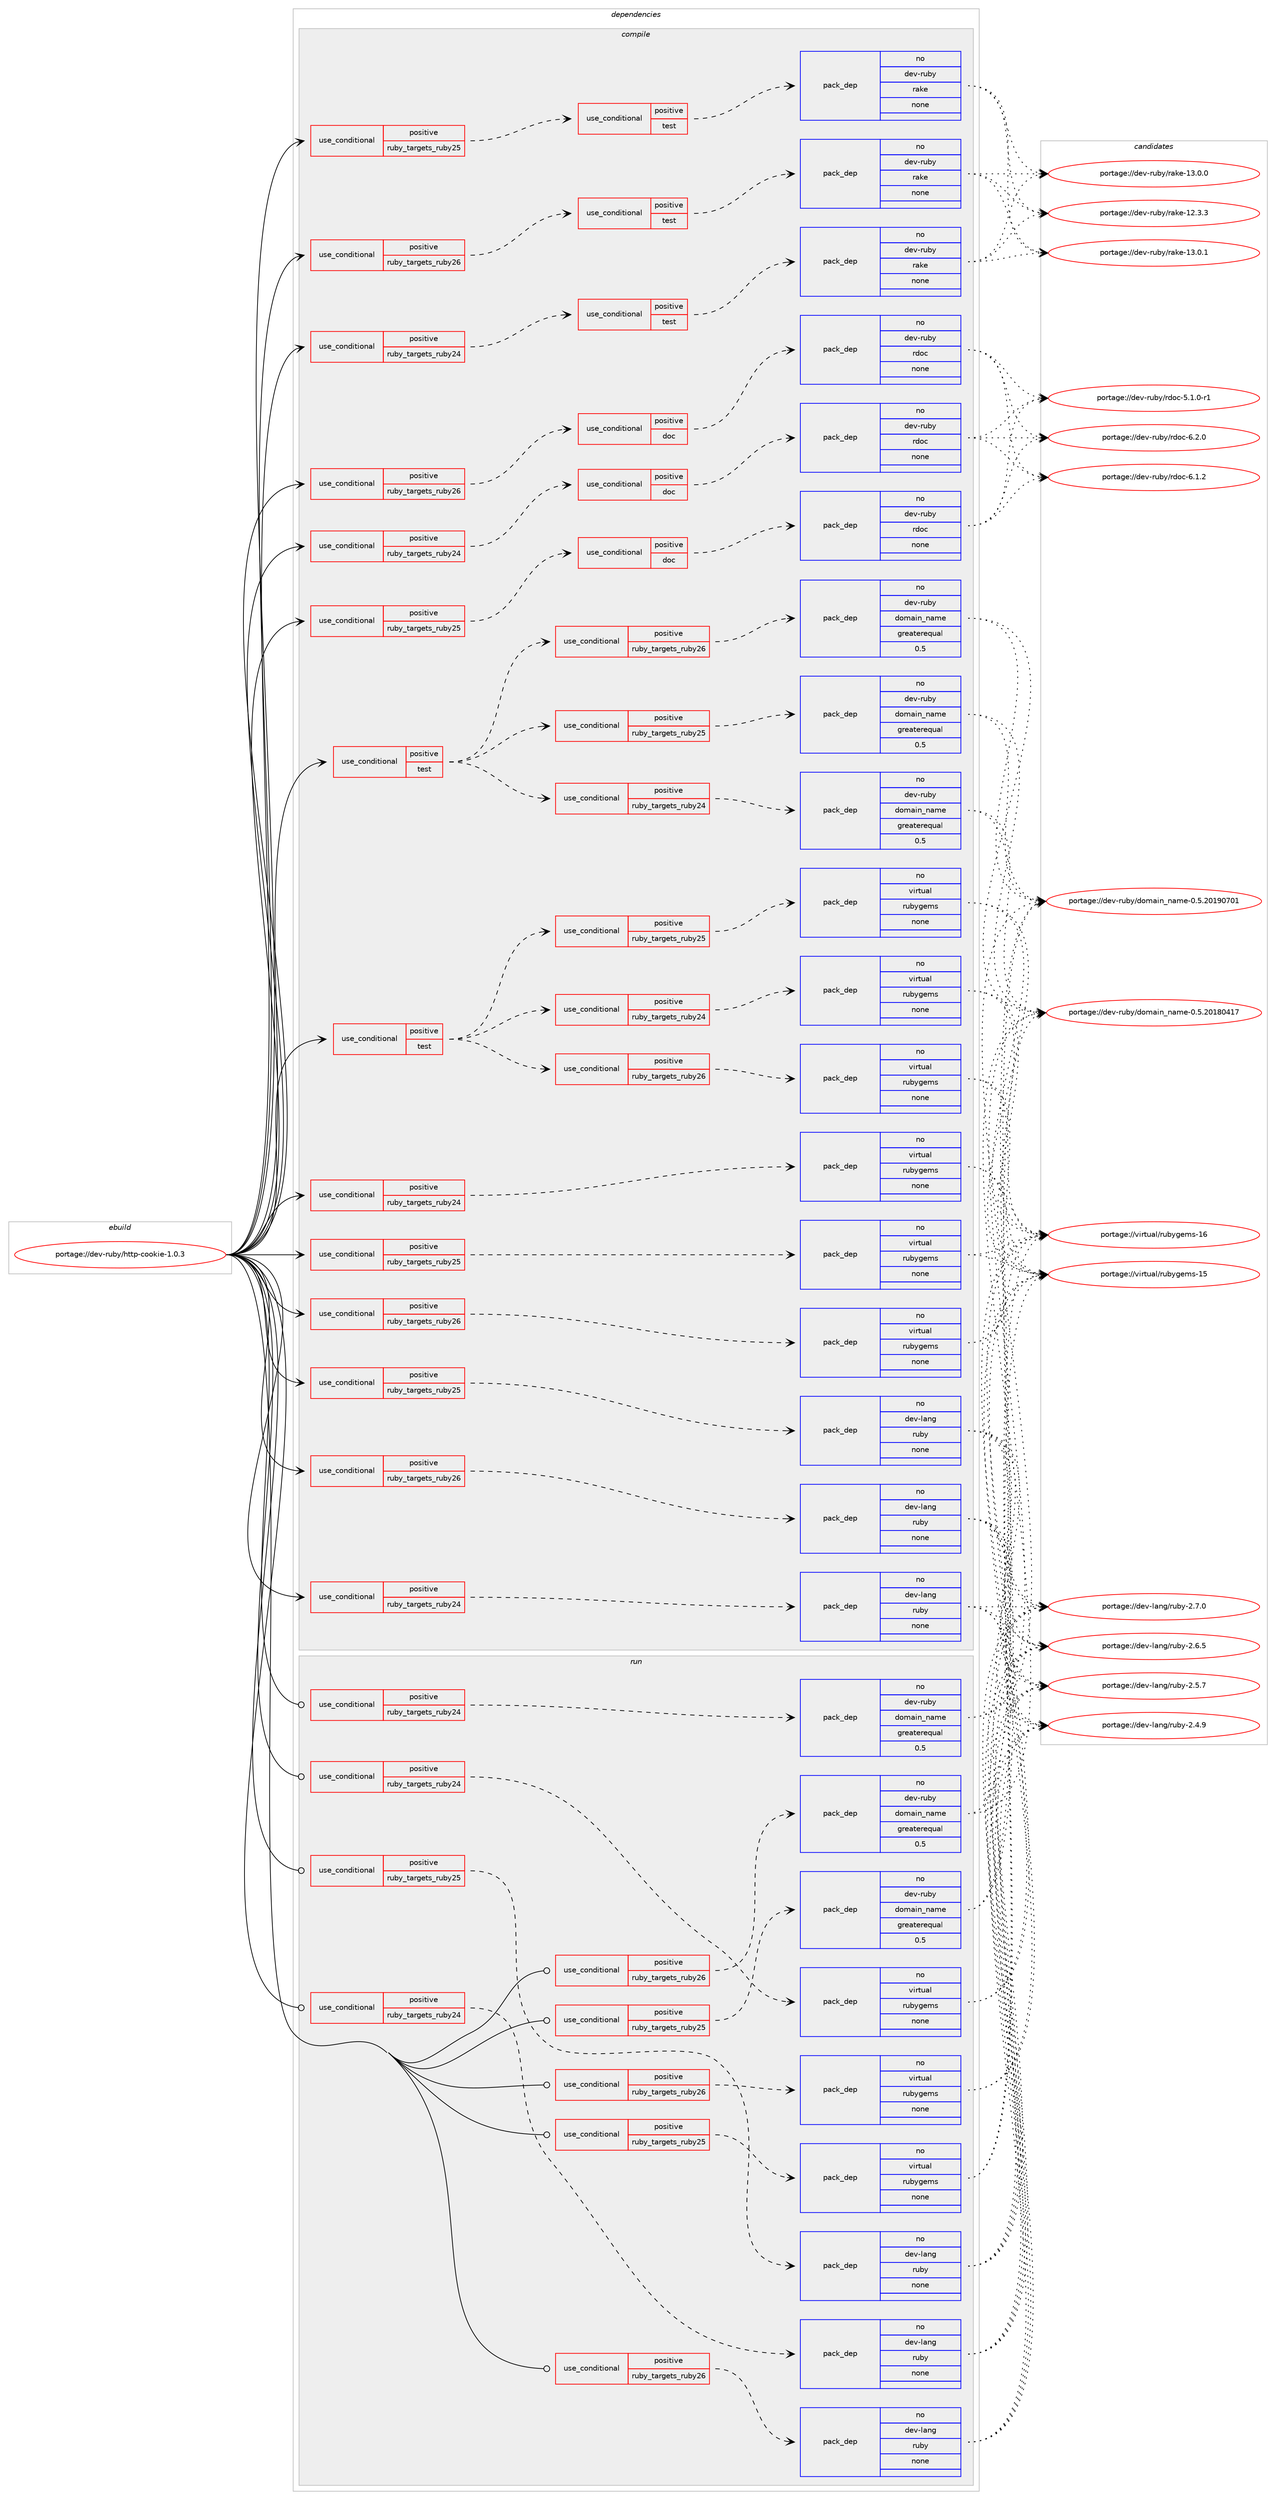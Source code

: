 digraph prolog {

# *************
# Graph options
# *************

newrank=true;
concentrate=true;
compound=true;
graph [rankdir=LR,fontname=Helvetica,fontsize=10,ranksep=1.5];#, ranksep=2.5, nodesep=0.2];
edge  [arrowhead=vee];
node  [fontname=Helvetica,fontsize=10];

# **********
# The ebuild
# **********

subgraph cluster_leftcol {
color=gray;
label=<<i>ebuild</i>>;
id [label="portage://dev-ruby/http-cookie-1.0.3", color=red, width=4, href="../dev-ruby/http-cookie-1.0.3.svg"];
}

# ****************
# The dependencies
# ****************

subgraph cluster_midcol {
color=gray;
label=<<i>dependencies</i>>;
subgraph cluster_compile {
fillcolor="#eeeeee";
style=filled;
label=<<i>compile</i>>;
subgraph cond85192 {
dependency351875 [label=<<TABLE BORDER="0" CELLBORDER="1" CELLSPACING="0" CELLPADDING="4"><TR><TD ROWSPAN="3" CELLPADDING="10">use_conditional</TD></TR><TR><TD>positive</TD></TR><TR><TD>ruby_targets_ruby24</TD></TR></TABLE>>, shape=none, color=red];
subgraph cond85193 {
dependency351876 [label=<<TABLE BORDER="0" CELLBORDER="1" CELLSPACING="0" CELLPADDING="4"><TR><TD ROWSPAN="3" CELLPADDING="10">use_conditional</TD></TR><TR><TD>positive</TD></TR><TR><TD>doc</TD></TR></TABLE>>, shape=none, color=red];
subgraph pack261876 {
dependency351877 [label=<<TABLE BORDER="0" CELLBORDER="1" CELLSPACING="0" CELLPADDING="4" WIDTH="220"><TR><TD ROWSPAN="6" CELLPADDING="30">pack_dep</TD></TR><TR><TD WIDTH="110">no</TD></TR><TR><TD>dev-ruby</TD></TR><TR><TD>rdoc</TD></TR><TR><TD>none</TD></TR><TR><TD></TD></TR></TABLE>>, shape=none, color=blue];
}
dependency351876:e -> dependency351877:w [weight=20,style="dashed",arrowhead="vee"];
}
dependency351875:e -> dependency351876:w [weight=20,style="dashed",arrowhead="vee"];
}
id:e -> dependency351875:w [weight=20,style="solid",arrowhead="vee"];
subgraph cond85194 {
dependency351878 [label=<<TABLE BORDER="0" CELLBORDER="1" CELLSPACING="0" CELLPADDING="4"><TR><TD ROWSPAN="3" CELLPADDING="10">use_conditional</TD></TR><TR><TD>positive</TD></TR><TR><TD>ruby_targets_ruby24</TD></TR></TABLE>>, shape=none, color=red];
subgraph cond85195 {
dependency351879 [label=<<TABLE BORDER="0" CELLBORDER="1" CELLSPACING="0" CELLPADDING="4"><TR><TD ROWSPAN="3" CELLPADDING="10">use_conditional</TD></TR><TR><TD>positive</TD></TR><TR><TD>test</TD></TR></TABLE>>, shape=none, color=red];
subgraph pack261877 {
dependency351880 [label=<<TABLE BORDER="0" CELLBORDER="1" CELLSPACING="0" CELLPADDING="4" WIDTH="220"><TR><TD ROWSPAN="6" CELLPADDING="30">pack_dep</TD></TR><TR><TD WIDTH="110">no</TD></TR><TR><TD>dev-ruby</TD></TR><TR><TD>rake</TD></TR><TR><TD>none</TD></TR><TR><TD></TD></TR></TABLE>>, shape=none, color=blue];
}
dependency351879:e -> dependency351880:w [weight=20,style="dashed",arrowhead="vee"];
}
dependency351878:e -> dependency351879:w [weight=20,style="dashed",arrowhead="vee"];
}
id:e -> dependency351878:w [weight=20,style="solid",arrowhead="vee"];
subgraph cond85196 {
dependency351881 [label=<<TABLE BORDER="0" CELLBORDER="1" CELLSPACING="0" CELLPADDING="4"><TR><TD ROWSPAN="3" CELLPADDING="10">use_conditional</TD></TR><TR><TD>positive</TD></TR><TR><TD>ruby_targets_ruby24</TD></TR></TABLE>>, shape=none, color=red];
subgraph pack261878 {
dependency351882 [label=<<TABLE BORDER="0" CELLBORDER="1" CELLSPACING="0" CELLPADDING="4" WIDTH="220"><TR><TD ROWSPAN="6" CELLPADDING="30">pack_dep</TD></TR><TR><TD WIDTH="110">no</TD></TR><TR><TD>dev-lang</TD></TR><TR><TD>ruby</TD></TR><TR><TD>none</TD></TR><TR><TD></TD></TR></TABLE>>, shape=none, color=blue];
}
dependency351881:e -> dependency351882:w [weight=20,style="dashed",arrowhead="vee"];
}
id:e -> dependency351881:w [weight=20,style="solid",arrowhead="vee"];
subgraph cond85197 {
dependency351883 [label=<<TABLE BORDER="0" CELLBORDER="1" CELLSPACING="0" CELLPADDING="4"><TR><TD ROWSPAN="3" CELLPADDING="10">use_conditional</TD></TR><TR><TD>positive</TD></TR><TR><TD>ruby_targets_ruby24</TD></TR></TABLE>>, shape=none, color=red];
subgraph pack261879 {
dependency351884 [label=<<TABLE BORDER="0" CELLBORDER="1" CELLSPACING="0" CELLPADDING="4" WIDTH="220"><TR><TD ROWSPAN="6" CELLPADDING="30">pack_dep</TD></TR><TR><TD WIDTH="110">no</TD></TR><TR><TD>virtual</TD></TR><TR><TD>rubygems</TD></TR><TR><TD>none</TD></TR><TR><TD></TD></TR></TABLE>>, shape=none, color=blue];
}
dependency351883:e -> dependency351884:w [weight=20,style="dashed",arrowhead="vee"];
}
id:e -> dependency351883:w [weight=20,style="solid",arrowhead="vee"];
subgraph cond85198 {
dependency351885 [label=<<TABLE BORDER="0" CELLBORDER="1" CELLSPACING="0" CELLPADDING="4"><TR><TD ROWSPAN="3" CELLPADDING="10">use_conditional</TD></TR><TR><TD>positive</TD></TR><TR><TD>ruby_targets_ruby25</TD></TR></TABLE>>, shape=none, color=red];
subgraph cond85199 {
dependency351886 [label=<<TABLE BORDER="0" CELLBORDER="1" CELLSPACING="0" CELLPADDING="4"><TR><TD ROWSPAN="3" CELLPADDING="10">use_conditional</TD></TR><TR><TD>positive</TD></TR><TR><TD>doc</TD></TR></TABLE>>, shape=none, color=red];
subgraph pack261880 {
dependency351887 [label=<<TABLE BORDER="0" CELLBORDER="1" CELLSPACING="0" CELLPADDING="4" WIDTH="220"><TR><TD ROWSPAN="6" CELLPADDING="30">pack_dep</TD></TR><TR><TD WIDTH="110">no</TD></TR><TR><TD>dev-ruby</TD></TR><TR><TD>rdoc</TD></TR><TR><TD>none</TD></TR><TR><TD></TD></TR></TABLE>>, shape=none, color=blue];
}
dependency351886:e -> dependency351887:w [weight=20,style="dashed",arrowhead="vee"];
}
dependency351885:e -> dependency351886:w [weight=20,style="dashed",arrowhead="vee"];
}
id:e -> dependency351885:w [weight=20,style="solid",arrowhead="vee"];
subgraph cond85200 {
dependency351888 [label=<<TABLE BORDER="0" CELLBORDER="1" CELLSPACING="0" CELLPADDING="4"><TR><TD ROWSPAN="3" CELLPADDING="10">use_conditional</TD></TR><TR><TD>positive</TD></TR><TR><TD>ruby_targets_ruby25</TD></TR></TABLE>>, shape=none, color=red];
subgraph cond85201 {
dependency351889 [label=<<TABLE BORDER="0" CELLBORDER="1" CELLSPACING="0" CELLPADDING="4"><TR><TD ROWSPAN="3" CELLPADDING="10">use_conditional</TD></TR><TR><TD>positive</TD></TR><TR><TD>test</TD></TR></TABLE>>, shape=none, color=red];
subgraph pack261881 {
dependency351890 [label=<<TABLE BORDER="0" CELLBORDER="1" CELLSPACING="0" CELLPADDING="4" WIDTH="220"><TR><TD ROWSPAN="6" CELLPADDING="30">pack_dep</TD></TR><TR><TD WIDTH="110">no</TD></TR><TR><TD>dev-ruby</TD></TR><TR><TD>rake</TD></TR><TR><TD>none</TD></TR><TR><TD></TD></TR></TABLE>>, shape=none, color=blue];
}
dependency351889:e -> dependency351890:w [weight=20,style="dashed",arrowhead="vee"];
}
dependency351888:e -> dependency351889:w [weight=20,style="dashed",arrowhead="vee"];
}
id:e -> dependency351888:w [weight=20,style="solid",arrowhead="vee"];
subgraph cond85202 {
dependency351891 [label=<<TABLE BORDER="0" CELLBORDER="1" CELLSPACING="0" CELLPADDING="4"><TR><TD ROWSPAN="3" CELLPADDING="10">use_conditional</TD></TR><TR><TD>positive</TD></TR><TR><TD>ruby_targets_ruby25</TD></TR></TABLE>>, shape=none, color=red];
subgraph pack261882 {
dependency351892 [label=<<TABLE BORDER="0" CELLBORDER="1" CELLSPACING="0" CELLPADDING="4" WIDTH="220"><TR><TD ROWSPAN="6" CELLPADDING="30">pack_dep</TD></TR><TR><TD WIDTH="110">no</TD></TR><TR><TD>dev-lang</TD></TR><TR><TD>ruby</TD></TR><TR><TD>none</TD></TR><TR><TD></TD></TR></TABLE>>, shape=none, color=blue];
}
dependency351891:e -> dependency351892:w [weight=20,style="dashed",arrowhead="vee"];
}
id:e -> dependency351891:w [weight=20,style="solid",arrowhead="vee"];
subgraph cond85203 {
dependency351893 [label=<<TABLE BORDER="0" CELLBORDER="1" CELLSPACING="0" CELLPADDING="4"><TR><TD ROWSPAN="3" CELLPADDING="10">use_conditional</TD></TR><TR><TD>positive</TD></TR><TR><TD>ruby_targets_ruby25</TD></TR></TABLE>>, shape=none, color=red];
subgraph pack261883 {
dependency351894 [label=<<TABLE BORDER="0" CELLBORDER="1" CELLSPACING="0" CELLPADDING="4" WIDTH="220"><TR><TD ROWSPAN="6" CELLPADDING="30">pack_dep</TD></TR><TR><TD WIDTH="110">no</TD></TR><TR><TD>virtual</TD></TR><TR><TD>rubygems</TD></TR><TR><TD>none</TD></TR><TR><TD></TD></TR></TABLE>>, shape=none, color=blue];
}
dependency351893:e -> dependency351894:w [weight=20,style="dashed",arrowhead="vee"];
}
id:e -> dependency351893:w [weight=20,style="solid",arrowhead="vee"];
subgraph cond85204 {
dependency351895 [label=<<TABLE BORDER="0" CELLBORDER="1" CELLSPACING="0" CELLPADDING="4"><TR><TD ROWSPAN="3" CELLPADDING="10">use_conditional</TD></TR><TR><TD>positive</TD></TR><TR><TD>ruby_targets_ruby26</TD></TR></TABLE>>, shape=none, color=red];
subgraph cond85205 {
dependency351896 [label=<<TABLE BORDER="0" CELLBORDER="1" CELLSPACING="0" CELLPADDING="4"><TR><TD ROWSPAN="3" CELLPADDING="10">use_conditional</TD></TR><TR><TD>positive</TD></TR><TR><TD>doc</TD></TR></TABLE>>, shape=none, color=red];
subgraph pack261884 {
dependency351897 [label=<<TABLE BORDER="0" CELLBORDER="1" CELLSPACING="0" CELLPADDING="4" WIDTH="220"><TR><TD ROWSPAN="6" CELLPADDING="30">pack_dep</TD></TR><TR><TD WIDTH="110">no</TD></TR><TR><TD>dev-ruby</TD></TR><TR><TD>rdoc</TD></TR><TR><TD>none</TD></TR><TR><TD></TD></TR></TABLE>>, shape=none, color=blue];
}
dependency351896:e -> dependency351897:w [weight=20,style="dashed",arrowhead="vee"];
}
dependency351895:e -> dependency351896:w [weight=20,style="dashed",arrowhead="vee"];
}
id:e -> dependency351895:w [weight=20,style="solid",arrowhead="vee"];
subgraph cond85206 {
dependency351898 [label=<<TABLE BORDER="0" CELLBORDER="1" CELLSPACING="0" CELLPADDING="4"><TR><TD ROWSPAN="3" CELLPADDING="10">use_conditional</TD></TR><TR><TD>positive</TD></TR><TR><TD>ruby_targets_ruby26</TD></TR></TABLE>>, shape=none, color=red];
subgraph cond85207 {
dependency351899 [label=<<TABLE BORDER="0" CELLBORDER="1" CELLSPACING="0" CELLPADDING="4"><TR><TD ROWSPAN="3" CELLPADDING="10">use_conditional</TD></TR><TR><TD>positive</TD></TR><TR><TD>test</TD></TR></TABLE>>, shape=none, color=red];
subgraph pack261885 {
dependency351900 [label=<<TABLE BORDER="0" CELLBORDER="1" CELLSPACING="0" CELLPADDING="4" WIDTH="220"><TR><TD ROWSPAN="6" CELLPADDING="30">pack_dep</TD></TR><TR><TD WIDTH="110">no</TD></TR><TR><TD>dev-ruby</TD></TR><TR><TD>rake</TD></TR><TR><TD>none</TD></TR><TR><TD></TD></TR></TABLE>>, shape=none, color=blue];
}
dependency351899:e -> dependency351900:w [weight=20,style="dashed",arrowhead="vee"];
}
dependency351898:e -> dependency351899:w [weight=20,style="dashed",arrowhead="vee"];
}
id:e -> dependency351898:w [weight=20,style="solid",arrowhead="vee"];
subgraph cond85208 {
dependency351901 [label=<<TABLE BORDER="0" CELLBORDER="1" CELLSPACING="0" CELLPADDING="4"><TR><TD ROWSPAN="3" CELLPADDING="10">use_conditional</TD></TR><TR><TD>positive</TD></TR><TR><TD>ruby_targets_ruby26</TD></TR></TABLE>>, shape=none, color=red];
subgraph pack261886 {
dependency351902 [label=<<TABLE BORDER="0" CELLBORDER="1" CELLSPACING="0" CELLPADDING="4" WIDTH="220"><TR><TD ROWSPAN="6" CELLPADDING="30">pack_dep</TD></TR><TR><TD WIDTH="110">no</TD></TR><TR><TD>dev-lang</TD></TR><TR><TD>ruby</TD></TR><TR><TD>none</TD></TR><TR><TD></TD></TR></TABLE>>, shape=none, color=blue];
}
dependency351901:e -> dependency351902:w [weight=20,style="dashed",arrowhead="vee"];
}
id:e -> dependency351901:w [weight=20,style="solid",arrowhead="vee"];
subgraph cond85209 {
dependency351903 [label=<<TABLE BORDER="0" CELLBORDER="1" CELLSPACING="0" CELLPADDING="4"><TR><TD ROWSPAN="3" CELLPADDING="10">use_conditional</TD></TR><TR><TD>positive</TD></TR><TR><TD>ruby_targets_ruby26</TD></TR></TABLE>>, shape=none, color=red];
subgraph pack261887 {
dependency351904 [label=<<TABLE BORDER="0" CELLBORDER="1" CELLSPACING="0" CELLPADDING="4" WIDTH="220"><TR><TD ROWSPAN="6" CELLPADDING="30">pack_dep</TD></TR><TR><TD WIDTH="110">no</TD></TR><TR><TD>virtual</TD></TR><TR><TD>rubygems</TD></TR><TR><TD>none</TD></TR><TR><TD></TD></TR></TABLE>>, shape=none, color=blue];
}
dependency351903:e -> dependency351904:w [weight=20,style="dashed",arrowhead="vee"];
}
id:e -> dependency351903:w [weight=20,style="solid",arrowhead="vee"];
subgraph cond85210 {
dependency351905 [label=<<TABLE BORDER="0" CELLBORDER="1" CELLSPACING="0" CELLPADDING="4"><TR><TD ROWSPAN="3" CELLPADDING="10">use_conditional</TD></TR><TR><TD>positive</TD></TR><TR><TD>test</TD></TR></TABLE>>, shape=none, color=red];
subgraph cond85211 {
dependency351906 [label=<<TABLE BORDER="0" CELLBORDER="1" CELLSPACING="0" CELLPADDING="4"><TR><TD ROWSPAN="3" CELLPADDING="10">use_conditional</TD></TR><TR><TD>positive</TD></TR><TR><TD>ruby_targets_ruby24</TD></TR></TABLE>>, shape=none, color=red];
subgraph pack261888 {
dependency351907 [label=<<TABLE BORDER="0" CELLBORDER="1" CELLSPACING="0" CELLPADDING="4" WIDTH="220"><TR><TD ROWSPAN="6" CELLPADDING="30">pack_dep</TD></TR><TR><TD WIDTH="110">no</TD></TR><TR><TD>dev-ruby</TD></TR><TR><TD>domain_name</TD></TR><TR><TD>greaterequal</TD></TR><TR><TD>0.5</TD></TR></TABLE>>, shape=none, color=blue];
}
dependency351906:e -> dependency351907:w [weight=20,style="dashed",arrowhead="vee"];
}
dependency351905:e -> dependency351906:w [weight=20,style="dashed",arrowhead="vee"];
subgraph cond85212 {
dependency351908 [label=<<TABLE BORDER="0" CELLBORDER="1" CELLSPACING="0" CELLPADDING="4"><TR><TD ROWSPAN="3" CELLPADDING="10">use_conditional</TD></TR><TR><TD>positive</TD></TR><TR><TD>ruby_targets_ruby25</TD></TR></TABLE>>, shape=none, color=red];
subgraph pack261889 {
dependency351909 [label=<<TABLE BORDER="0" CELLBORDER="1" CELLSPACING="0" CELLPADDING="4" WIDTH="220"><TR><TD ROWSPAN="6" CELLPADDING="30">pack_dep</TD></TR><TR><TD WIDTH="110">no</TD></TR><TR><TD>dev-ruby</TD></TR><TR><TD>domain_name</TD></TR><TR><TD>greaterequal</TD></TR><TR><TD>0.5</TD></TR></TABLE>>, shape=none, color=blue];
}
dependency351908:e -> dependency351909:w [weight=20,style="dashed",arrowhead="vee"];
}
dependency351905:e -> dependency351908:w [weight=20,style="dashed",arrowhead="vee"];
subgraph cond85213 {
dependency351910 [label=<<TABLE BORDER="0" CELLBORDER="1" CELLSPACING="0" CELLPADDING="4"><TR><TD ROWSPAN="3" CELLPADDING="10">use_conditional</TD></TR><TR><TD>positive</TD></TR><TR><TD>ruby_targets_ruby26</TD></TR></TABLE>>, shape=none, color=red];
subgraph pack261890 {
dependency351911 [label=<<TABLE BORDER="0" CELLBORDER="1" CELLSPACING="0" CELLPADDING="4" WIDTH="220"><TR><TD ROWSPAN="6" CELLPADDING="30">pack_dep</TD></TR><TR><TD WIDTH="110">no</TD></TR><TR><TD>dev-ruby</TD></TR><TR><TD>domain_name</TD></TR><TR><TD>greaterequal</TD></TR><TR><TD>0.5</TD></TR></TABLE>>, shape=none, color=blue];
}
dependency351910:e -> dependency351911:w [weight=20,style="dashed",arrowhead="vee"];
}
dependency351905:e -> dependency351910:w [weight=20,style="dashed",arrowhead="vee"];
}
id:e -> dependency351905:w [weight=20,style="solid",arrowhead="vee"];
subgraph cond85214 {
dependency351912 [label=<<TABLE BORDER="0" CELLBORDER="1" CELLSPACING="0" CELLPADDING="4"><TR><TD ROWSPAN="3" CELLPADDING="10">use_conditional</TD></TR><TR><TD>positive</TD></TR><TR><TD>test</TD></TR></TABLE>>, shape=none, color=red];
subgraph cond85215 {
dependency351913 [label=<<TABLE BORDER="0" CELLBORDER="1" CELLSPACING="0" CELLPADDING="4"><TR><TD ROWSPAN="3" CELLPADDING="10">use_conditional</TD></TR><TR><TD>positive</TD></TR><TR><TD>ruby_targets_ruby24</TD></TR></TABLE>>, shape=none, color=red];
subgraph pack261891 {
dependency351914 [label=<<TABLE BORDER="0" CELLBORDER="1" CELLSPACING="0" CELLPADDING="4" WIDTH="220"><TR><TD ROWSPAN="6" CELLPADDING="30">pack_dep</TD></TR><TR><TD WIDTH="110">no</TD></TR><TR><TD>virtual</TD></TR><TR><TD>rubygems</TD></TR><TR><TD>none</TD></TR><TR><TD></TD></TR></TABLE>>, shape=none, color=blue];
}
dependency351913:e -> dependency351914:w [weight=20,style="dashed",arrowhead="vee"];
}
dependency351912:e -> dependency351913:w [weight=20,style="dashed",arrowhead="vee"];
subgraph cond85216 {
dependency351915 [label=<<TABLE BORDER="0" CELLBORDER="1" CELLSPACING="0" CELLPADDING="4"><TR><TD ROWSPAN="3" CELLPADDING="10">use_conditional</TD></TR><TR><TD>positive</TD></TR><TR><TD>ruby_targets_ruby25</TD></TR></TABLE>>, shape=none, color=red];
subgraph pack261892 {
dependency351916 [label=<<TABLE BORDER="0" CELLBORDER="1" CELLSPACING="0" CELLPADDING="4" WIDTH="220"><TR><TD ROWSPAN="6" CELLPADDING="30">pack_dep</TD></TR><TR><TD WIDTH="110">no</TD></TR><TR><TD>virtual</TD></TR><TR><TD>rubygems</TD></TR><TR><TD>none</TD></TR><TR><TD></TD></TR></TABLE>>, shape=none, color=blue];
}
dependency351915:e -> dependency351916:w [weight=20,style="dashed",arrowhead="vee"];
}
dependency351912:e -> dependency351915:w [weight=20,style="dashed",arrowhead="vee"];
subgraph cond85217 {
dependency351917 [label=<<TABLE BORDER="0" CELLBORDER="1" CELLSPACING="0" CELLPADDING="4"><TR><TD ROWSPAN="3" CELLPADDING="10">use_conditional</TD></TR><TR><TD>positive</TD></TR><TR><TD>ruby_targets_ruby26</TD></TR></TABLE>>, shape=none, color=red];
subgraph pack261893 {
dependency351918 [label=<<TABLE BORDER="0" CELLBORDER="1" CELLSPACING="0" CELLPADDING="4" WIDTH="220"><TR><TD ROWSPAN="6" CELLPADDING="30">pack_dep</TD></TR><TR><TD WIDTH="110">no</TD></TR><TR><TD>virtual</TD></TR><TR><TD>rubygems</TD></TR><TR><TD>none</TD></TR><TR><TD></TD></TR></TABLE>>, shape=none, color=blue];
}
dependency351917:e -> dependency351918:w [weight=20,style="dashed",arrowhead="vee"];
}
dependency351912:e -> dependency351917:w [weight=20,style="dashed",arrowhead="vee"];
}
id:e -> dependency351912:w [weight=20,style="solid",arrowhead="vee"];
}
subgraph cluster_compileandrun {
fillcolor="#eeeeee";
style=filled;
label=<<i>compile and run</i>>;
}
subgraph cluster_run {
fillcolor="#eeeeee";
style=filled;
label=<<i>run</i>>;
subgraph cond85218 {
dependency351919 [label=<<TABLE BORDER="0" CELLBORDER="1" CELLSPACING="0" CELLPADDING="4"><TR><TD ROWSPAN="3" CELLPADDING="10">use_conditional</TD></TR><TR><TD>positive</TD></TR><TR><TD>ruby_targets_ruby24</TD></TR></TABLE>>, shape=none, color=red];
subgraph pack261894 {
dependency351920 [label=<<TABLE BORDER="0" CELLBORDER="1" CELLSPACING="0" CELLPADDING="4" WIDTH="220"><TR><TD ROWSPAN="6" CELLPADDING="30">pack_dep</TD></TR><TR><TD WIDTH="110">no</TD></TR><TR><TD>dev-lang</TD></TR><TR><TD>ruby</TD></TR><TR><TD>none</TD></TR><TR><TD></TD></TR></TABLE>>, shape=none, color=blue];
}
dependency351919:e -> dependency351920:w [weight=20,style="dashed",arrowhead="vee"];
}
id:e -> dependency351919:w [weight=20,style="solid",arrowhead="odot"];
subgraph cond85219 {
dependency351921 [label=<<TABLE BORDER="0" CELLBORDER="1" CELLSPACING="0" CELLPADDING="4"><TR><TD ROWSPAN="3" CELLPADDING="10">use_conditional</TD></TR><TR><TD>positive</TD></TR><TR><TD>ruby_targets_ruby24</TD></TR></TABLE>>, shape=none, color=red];
subgraph pack261895 {
dependency351922 [label=<<TABLE BORDER="0" CELLBORDER="1" CELLSPACING="0" CELLPADDING="4" WIDTH="220"><TR><TD ROWSPAN="6" CELLPADDING="30">pack_dep</TD></TR><TR><TD WIDTH="110">no</TD></TR><TR><TD>dev-ruby</TD></TR><TR><TD>domain_name</TD></TR><TR><TD>greaterequal</TD></TR><TR><TD>0.5</TD></TR></TABLE>>, shape=none, color=blue];
}
dependency351921:e -> dependency351922:w [weight=20,style="dashed",arrowhead="vee"];
}
id:e -> dependency351921:w [weight=20,style="solid",arrowhead="odot"];
subgraph cond85220 {
dependency351923 [label=<<TABLE BORDER="0" CELLBORDER="1" CELLSPACING="0" CELLPADDING="4"><TR><TD ROWSPAN="3" CELLPADDING="10">use_conditional</TD></TR><TR><TD>positive</TD></TR><TR><TD>ruby_targets_ruby24</TD></TR></TABLE>>, shape=none, color=red];
subgraph pack261896 {
dependency351924 [label=<<TABLE BORDER="0" CELLBORDER="1" CELLSPACING="0" CELLPADDING="4" WIDTH="220"><TR><TD ROWSPAN="6" CELLPADDING="30">pack_dep</TD></TR><TR><TD WIDTH="110">no</TD></TR><TR><TD>virtual</TD></TR><TR><TD>rubygems</TD></TR><TR><TD>none</TD></TR><TR><TD></TD></TR></TABLE>>, shape=none, color=blue];
}
dependency351923:e -> dependency351924:w [weight=20,style="dashed",arrowhead="vee"];
}
id:e -> dependency351923:w [weight=20,style="solid",arrowhead="odot"];
subgraph cond85221 {
dependency351925 [label=<<TABLE BORDER="0" CELLBORDER="1" CELLSPACING="0" CELLPADDING="4"><TR><TD ROWSPAN="3" CELLPADDING="10">use_conditional</TD></TR><TR><TD>positive</TD></TR><TR><TD>ruby_targets_ruby25</TD></TR></TABLE>>, shape=none, color=red];
subgraph pack261897 {
dependency351926 [label=<<TABLE BORDER="0" CELLBORDER="1" CELLSPACING="0" CELLPADDING="4" WIDTH="220"><TR><TD ROWSPAN="6" CELLPADDING="30">pack_dep</TD></TR><TR><TD WIDTH="110">no</TD></TR><TR><TD>dev-lang</TD></TR><TR><TD>ruby</TD></TR><TR><TD>none</TD></TR><TR><TD></TD></TR></TABLE>>, shape=none, color=blue];
}
dependency351925:e -> dependency351926:w [weight=20,style="dashed",arrowhead="vee"];
}
id:e -> dependency351925:w [weight=20,style="solid",arrowhead="odot"];
subgraph cond85222 {
dependency351927 [label=<<TABLE BORDER="0" CELLBORDER="1" CELLSPACING="0" CELLPADDING="4"><TR><TD ROWSPAN="3" CELLPADDING="10">use_conditional</TD></TR><TR><TD>positive</TD></TR><TR><TD>ruby_targets_ruby25</TD></TR></TABLE>>, shape=none, color=red];
subgraph pack261898 {
dependency351928 [label=<<TABLE BORDER="0" CELLBORDER="1" CELLSPACING="0" CELLPADDING="4" WIDTH="220"><TR><TD ROWSPAN="6" CELLPADDING="30">pack_dep</TD></TR><TR><TD WIDTH="110">no</TD></TR><TR><TD>dev-ruby</TD></TR><TR><TD>domain_name</TD></TR><TR><TD>greaterequal</TD></TR><TR><TD>0.5</TD></TR></TABLE>>, shape=none, color=blue];
}
dependency351927:e -> dependency351928:w [weight=20,style="dashed",arrowhead="vee"];
}
id:e -> dependency351927:w [weight=20,style="solid",arrowhead="odot"];
subgraph cond85223 {
dependency351929 [label=<<TABLE BORDER="0" CELLBORDER="1" CELLSPACING="0" CELLPADDING="4"><TR><TD ROWSPAN="3" CELLPADDING="10">use_conditional</TD></TR><TR><TD>positive</TD></TR><TR><TD>ruby_targets_ruby25</TD></TR></TABLE>>, shape=none, color=red];
subgraph pack261899 {
dependency351930 [label=<<TABLE BORDER="0" CELLBORDER="1" CELLSPACING="0" CELLPADDING="4" WIDTH="220"><TR><TD ROWSPAN="6" CELLPADDING="30">pack_dep</TD></TR><TR><TD WIDTH="110">no</TD></TR><TR><TD>virtual</TD></TR><TR><TD>rubygems</TD></TR><TR><TD>none</TD></TR><TR><TD></TD></TR></TABLE>>, shape=none, color=blue];
}
dependency351929:e -> dependency351930:w [weight=20,style="dashed",arrowhead="vee"];
}
id:e -> dependency351929:w [weight=20,style="solid",arrowhead="odot"];
subgraph cond85224 {
dependency351931 [label=<<TABLE BORDER="0" CELLBORDER="1" CELLSPACING="0" CELLPADDING="4"><TR><TD ROWSPAN="3" CELLPADDING="10">use_conditional</TD></TR><TR><TD>positive</TD></TR><TR><TD>ruby_targets_ruby26</TD></TR></TABLE>>, shape=none, color=red];
subgraph pack261900 {
dependency351932 [label=<<TABLE BORDER="0" CELLBORDER="1" CELLSPACING="0" CELLPADDING="4" WIDTH="220"><TR><TD ROWSPAN="6" CELLPADDING="30">pack_dep</TD></TR><TR><TD WIDTH="110">no</TD></TR><TR><TD>dev-lang</TD></TR><TR><TD>ruby</TD></TR><TR><TD>none</TD></TR><TR><TD></TD></TR></TABLE>>, shape=none, color=blue];
}
dependency351931:e -> dependency351932:w [weight=20,style="dashed",arrowhead="vee"];
}
id:e -> dependency351931:w [weight=20,style="solid",arrowhead="odot"];
subgraph cond85225 {
dependency351933 [label=<<TABLE BORDER="0" CELLBORDER="1" CELLSPACING="0" CELLPADDING="4"><TR><TD ROWSPAN="3" CELLPADDING="10">use_conditional</TD></TR><TR><TD>positive</TD></TR><TR><TD>ruby_targets_ruby26</TD></TR></TABLE>>, shape=none, color=red];
subgraph pack261901 {
dependency351934 [label=<<TABLE BORDER="0" CELLBORDER="1" CELLSPACING="0" CELLPADDING="4" WIDTH="220"><TR><TD ROWSPAN="6" CELLPADDING="30">pack_dep</TD></TR><TR><TD WIDTH="110">no</TD></TR><TR><TD>dev-ruby</TD></TR><TR><TD>domain_name</TD></TR><TR><TD>greaterequal</TD></TR><TR><TD>0.5</TD></TR></TABLE>>, shape=none, color=blue];
}
dependency351933:e -> dependency351934:w [weight=20,style="dashed",arrowhead="vee"];
}
id:e -> dependency351933:w [weight=20,style="solid",arrowhead="odot"];
subgraph cond85226 {
dependency351935 [label=<<TABLE BORDER="0" CELLBORDER="1" CELLSPACING="0" CELLPADDING="4"><TR><TD ROWSPAN="3" CELLPADDING="10">use_conditional</TD></TR><TR><TD>positive</TD></TR><TR><TD>ruby_targets_ruby26</TD></TR></TABLE>>, shape=none, color=red];
subgraph pack261902 {
dependency351936 [label=<<TABLE BORDER="0" CELLBORDER="1" CELLSPACING="0" CELLPADDING="4" WIDTH="220"><TR><TD ROWSPAN="6" CELLPADDING="30">pack_dep</TD></TR><TR><TD WIDTH="110">no</TD></TR><TR><TD>virtual</TD></TR><TR><TD>rubygems</TD></TR><TR><TD>none</TD></TR><TR><TD></TD></TR></TABLE>>, shape=none, color=blue];
}
dependency351935:e -> dependency351936:w [weight=20,style="dashed",arrowhead="vee"];
}
id:e -> dependency351935:w [weight=20,style="solid",arrowhead="odot"];
}
}

# **************
# The candidates
# **************

subgraph cluster_choices {
rank=same;
color=gray;
label=<<i>candidates</i>>;

subgraph choice261876 {
color=black;
nodesep=1;
choice10010111845114117981214711410011199455446504648 [label="portage://dev-ruby/rdoc-6.2.0", color=red, width=4,href="../dev-ruby/rdoc-6.2.0.svg"];
choice10010111845114117981214711410011199455446494650 [label="portage://dev-ruby/rdoc-6.1.2", color=red, width=4,href="../dev-ruby/rdoc-6.1.2.svg"];
choice100101118451141179812147114100111994553464946484511449 [label="portage://dev-ruby/rdoc-5.1.0-r1", color=red, width=4,href="../dev-ruby/rdoc-5.1.0-r1.svg"];
dependency351877:e -> choice10010111845114117981214711410011199455446504648:w [style=dotted,weight="100"];
dependency351877:e -> choice10010111845114117981214711410011199455446494650:w [style=dotted,weight="100"];
dependency351877:e -> choice100101118451141179812147114100111994553464946484511449:w [style=dotted,weight="100"];
}
subgraph choice261877 {
color=black;
nodesep=1;
choice1001011184511411798121471149710710145495146484649 [label="portage://dev-ruby/rake-13.0.1", color=red, width=4,href="../dev-ruby/rake-13.0.1.svg"];
choice1001011184511411798121471149710710145495146484648 [label="portage://dev-ruby/rake-13.0.0", color=red, width=4,href="../dev-ruby/rake-13.0.0.svg"];
choice1001011184511411798121471149710710145495046514651 [label="portage://dev-ruby/rake-12.3.3", color=red, width=4,href="../dev-ruby/rake-12.3.3.svg"];
dependency351880:e -> choice1001011184511411798121471149710710145495146484649:w [style=dotted,weight="100"];
dependency351880:e -> choice1001011184511411798121471149710710145495146484648:w [style=dotted,weight="100"];
dependency351880:e -> choice1001011184511411798121471149710710145495046514651:w [style=dotted,weight="100"];
}
subgraph choice261878 {
color=black;
nodesep=1;
choice10010111845108971101034711411798121455046554648 [label="portage://dev-lang/ruby-2.7.0", color=red, width=4,href="../dev-lang/ruby-2.7.0.svg"];
choice10010111845108971101034711411798121455046544653 [label="portage://dev-lang/ruby-2.6.5", color=red, width=4,href="../dev-lang/ruby-2.6.5.svg"];
choice10010111845108971101034711411798121455046534655 [label="portage://dev-lang/ruby-2.5.7", color=red, width=4,href="../dev-lang/ruby-2.5.7.svg"];
choice10010111845108971101034711411798121455046524657 [label="portage://dev-lang/ruby-2.4.9", color=red, width=4,href="../dev-lang/ruby-2.4.9.svg"];
dependency351882:e -> choice10010111845108971101034711411798121455046554648:w [style=dotted,weight="100"];
dependency351882:e -> choice10010111845108971101034711411798121455046544653:w [style=dotted,weight="100"];
dependency351882:e -> choice10010111845108971101034711411798121455046534655:w [style=dotted,weight="100"];
dependency351882:e -> choice10010111845108971101034711411798121455046524657:w [style=dotted,weight="100"];
}
subgraph choice261879 {
color=black;
nodesep=1;
choice118105114116117971084711411798121103101109115454954 [label="portage://virtual/rubygems-16", color=red, width=4,href="../virtual/rubygems-16.svg"];
choice118105114116117971084711411798121103101109115454953 [label="portage://virtual/rubygems-15", color=red, width=4,href="../virtual/rubygems-15.svg"];
dependency351884:e -> choice118105114116117971084711411798121103101109115454954:w [style=dotted,weight="100"];
dependency351884:e -> choice118105114116117971084711411798121103101109115454953:w [style=dotted,weight="100"];
}
subgraph choice261880 {
color=black;
nodesep=1;
choice10010111845114117981214711410011199455446504648 [label="portage://dev-ruby/rdoc-6.2.0", color=red, width=4,href="../dev-ruby/rdoc-6.2.0.svg"];
choice10010111845114117981214711410011199455446494650 [label="portage://dev-ruby/rdoc-6.1.2", color=red, width=4,href="../dev-ruby/rdoc-6.1.2.svg"];
choice100101118451141179812147114100111994553464946484511449 [label="portage://dev-ruby/rdoc-5.1.0-r1", color=red, width=4,href="../dev-ruby/rdoc-5.1.0-r1.svg"];
dependency351887:e -> choice10010111845114117981214711410011199455446504648:w [style=dotted,weight="100"];
dependency351887:e -> choice10010111845114117981214711410011199455446494650:w [style=dotted,weight="100"];
dependency351887:e -> choice100101118451141179812147114100111994553464946484511449:w [style=dotted,weight="100"];
}
subgraph choice261881 {
color=black;
nodesep=1;
choice1001011184511411798121471149710710145495146484649 [label="portage://dev-ruby/rake-13.0.1", color=red, width=4,href="../dev-ruby/rake-13.0.1.svg"];
choice1001011184511411798121471149710710145495146484648 [label="portage://dev-ruby/rake-13.0.0", color=red, width=4,href="../dev-ruby/rake-13.0.0.svg"];
choice1001011184511411798121471149710710145495046514651 [label="portage://dev-ruby/rake-12.3.3", color=red, width=4,href="../dev-ruby/rake-12.3.3.svg"];
dependency351890:e -> choice1001011184511411798121471149710710145495146484649:w [style=dotted,weight="100"];
dependency351890:e -> choice1001011184511411798121471149710710145495146484648:w [style=dotted,weight="100"];
dependency351890:e -> choice1001011184511411798121471149710710145495046514651:w [style=dotted,weight="100"];
}
subgraph choice261882 {
color=black;
nodesep=1;
choice10010111845108971101034711411798121455046554648 [label="portage://dev-lang/ruby-2.7.0", color=red, width=4,href="../dev-lang/ruby-2.7.0.svg"];
choice10010111845108971101034711411798121455046544653 [label="portage://dev-lang/ruby-2.6.5", color=red, width=4,href="../dev-lang/ruby-2.6.5.svg"];
choice10010111845108971101034711411798121455046534655 [label="portage://dev-lang/ruby-2.5.7", color=red, width=4,href="../dev-lang/ruby-2.5.7.svg"];
choice10010111845108971101034711411798121455046524657 [label="portage://dev-lang/ruby-2.4.9", color=red, width=4,href="../dev-lang/ruby-2.4.9.svg"];
dependency351892:e -> choice10010111845108971101034711411798121455046554648:w [style=dotted,weight="100"];
dependency351892:e -> choice10010111845108971101034711411798121455046544653:w [style=dotted,weight="100"];
dependency351892:e -> choice10010111845108971101034711411798121455046534655:w [style=dotted,weight="100"];
dependency351892:e -> choice10010111845108971101034711411798121455046524657:w [style=dotted,weight="100"];
}
subgraph choice261883 {
color=black;
nodesep=1;
choice118105114116117971084711411798121103101109115454954 [label="portage://virtual/rubygems-16", color=red, width=4,href="../virtual/rubygems-16.svg"];
choice118105114116117971084711411798121103101109115454953 [label="portage://virtual/rubygems-15", color=red, width=4,href="../virtual/rubygems-15.svg"];
dependency351894:e -> choice118105114116117971084711411798121103101109115454954:w [style=dotted,weight="100"];
dependency351894:e -> choice118105114116117971084711411798121103101109115454953:w [style=dotted,weight="100"];
}
subgraph choice261884 {
color=black;
nodesep=1;
choice10010111845114117981214711410011199455446504648 [label="portage://dev-ruby/rdoc-6.2.0", color=red, width=4,href="../dev-ruby/rdoc-6.2.0.svg"];
choice10010111845114117981214711410011199455446494650 [label="portage://dev-ruby/rdoc-6.1.2", color=red, width=4,href="../dev-ruby/rdoc-6.1.2.svg"];
choice100101118451141179812147114100111994553464946484511449 [label="portage://dev-ruby/rdoc-5.1.0-r1", color=red, width=4,href="../dev-ruby/rdoc-5.1.0-r1.svg"];
dependency351897:e -> choice10010111845114117981214711410011199455446504648:w [style=dotted,weight="100"];
dependency351897:e -> choice10010111845114117981214711410011199455446494650:w [style=dotted,weight="100"];
dependency351897:e -> choice100101118451141179812147114100111994553464946484511449:w [style=dotted,weight="100"];
}
subgraph choice261885 {
color=black;
nodesep=1;
choice1001011184511411798121471149710710145495146484649 [label="portage://dev-ruby/rake-13.0.1", color=red, width=4,href="../dev-ruby/rake-13.0.1.svg"];
choice1001011184511411798121471149710710145495146484648 [label="portage://dev-ruby/rake-13.0.0", color=red, width=4,href="../dev-ruby/rake-13.0.0.svg"];
choice1001011184511411798121471149710710145495046514651 [label="portage://dev-ruby/rake-12.3.3", color=red, width=4,href="../dev-ruby/rake-12.3.3.svg"];
dependency351900:e -> choice1001011184511411798121471149710710145495146484649:w [style=dotted,weight="100"];
dependency351900:e -> choice1001011184511411798121471149710710145495146484648:w [style=dotted,weight="100"];
dependency351900:e -> choice1001011184511411798121471149710710145495046514651:w [style=dotted,weight="100"];
}
subgraph choice261886 {
color=black;
nodesep=1;
choice10010111845108971101034711411798121455046554648 [label="portage://dev-lang/ruby-2.7.0", color=red, width=4,href="../dev-lang/ruby-2.7.0.svg"];
choice10010111845108971101034711411798121455046544653 [label="portage://dev-lang/ruby-2.6.5", color=red, width=4,href="../dev-lang/ruby-2.6.5.svg"];
choice10010111845108971101034711411798121455046534655 [label="portage://dev-lang/ruby-2.5.7", color=red, width=4,href="../dev-lang/ruby-2.5.7.svg"];
choice10010111845108971101034711411798121455046524657 [label="portage://dev-lang/ruby-2.4.9", color=red, width=4,href="../dev-lang/ruby-2.4.9.svg"];
dependency351902:e -> choice10010111845108971101034711411798121455046554648:w [style=dotted,weight="100"];
dependency351902:e -> choice10010111845108971101034711411798121455046544653:w [style=dotted,weight="100"];
dependency351902:e -> choice10010111845108971101034711411798121455046534655:w [style=dotted,weight="100"];
dependency351902:e -> choice10010111845108971101034711411798121455046524657:w [style=dotted,weight="100"];
}
subgraph choice261887 {
color=black;
nodesep=1;
choice118105114116117971084711411798121103101109115454954 [label="portage://virtual/rubygems-16", color=red, width=4,href="../virtual/rubygems-16.svg"];
choice118105114116117971084711411798121103101109115454953 [label="portage://virtual/rubygems-15", color=red, width=4,href="../virtual/rubygems-15.svg"];
dependency351904:e -> choice118105114116117971084711411798121103101109115454954:w [style=dotted,weight="100"];
dependency351904:e -> choice118105114116117971084711411798121103101109115454953:w [style=dotted,weight="100"];
}
subgraph choice261888 {
color=black;
nodesep=1;
choice10010111845114117981214710011110997105110951109710910145484653465048495748554849 [label="portage://dev-ruby/domain_name-0.5.20190701", color=red, width=4,href="../dev-ruby/domain_name-0.5.20190701.svg"];
choice10010111845114117981214710011110997105110951109710910145484653465048495648524955 [label="portage://dev-ruby/domain_name-0.5.20180417", color=red, width=4,href="../dev-ruby/domain_name-0.5.20180417.svg"];
dependency351907:e -> choice10010111845114117981214710011110997105110951109710910145484653465048495748554849:w [style=dotted,weight="100"];
dependency351907:e -> choice10010111845114117981214710011110997105110951109710910145484653465048495648524955:w [style=dotted,weight="100"];
}
subgraph choice261889 {
color=black;
nodesep=1;
choice10010111845114117981214710011110997105110951109710910145484653465048495748554849 [label="portage://dev-ruby/domain_name-0.5.20190701", color=red, width=4,href="../dev-ruby/domain_name-0.5.20190701.svg"];
choice10010111845114117981214710011110997105110951109710910145484653465048495648524955 [label="portage://dev-ruby/domain_name-0.5.20180417", color=red, width=4,href="../dev-ruby/domain_name-0.5.20180417.svg"];
dependency351909:e -> choice10010111845114117981214710011110997105110951109710910145484653465048495748554849:w [style=dotted,weight="100"];
dependency351909:e -> choice10010111845114117981214710011110997105110951109710910145484653465048495648524955:w [style=dotted,weight="100"];
}
subgraph choice261890 {
color=black;
nodesep=1;
choice10010111845114117981214710011110997105110951109710910145484653465048495748554849 [label="portage://dev-ruby/domain_name-0.5.20190701", color=red, width=4,href="../dev-ruby/domain_name-0.5.20190701.svg"];
choice10010111845114117981214710011110997105110951109710910145484653465048495648524955 [label="portage://dev-ruby/domain_name-0.5.20180417", color=red, width=4,href="../dev-ruby/domain_name-0.5.20180417.svg"];
dependency351911:e -> choice10010111845114117981214710011110997105110951109710910145484653465048495748554849:w [style=dotted,weight="100"];
dependency351911:e -> choice10010111845114117981214710011110997105110951109710910145484653465048495648524955:w [style=dotted,weight="100"];
}
subgraph choice261891 {
color=black;
nodesep=1;
choice118105114116117971084711411798121103101109115454954 [label="portage://virtual/rubygems-16", color=red, width=4,href="../virtual/rubygems-16.svg"];
choice118105114116117971084711411798121103101109115454953 [label="portage://virtual/rubygems-15", color=red, width=4,href="../virtual/rubygems-15.svg"];
dependency351914:e -> choice118105114116117971084711411798121103101109115454954:w [style=dotted,weight="100"];
dependency351914:e -> choice118105114116117971084711411798121103101109115454953:w [style=dotted,weight="100"];
}
subgraph choice261892 {
color=black;
nodesep=1;
choice118105114116117971084711411798121103101109115454954 [label="portage://virtual/rubygems-16", color=red, width=4,href="../virtual/rubygems-16.svg"];
choice118105114116117971084711411798121103101109115454953 [label="portage://virtual/rubygems-15", color=red, width=4,href="../virtual/rubygems-15.svg"];
dependency351916:e -> choice118105114116117971084711411798121103101109115454954:w [style=dotted,weight="100"];
dependency351916:e -> choice118105114116117971084711411798121103101109115454953:w [style=dotted,weight="100"];
}
subgraph choice261893 {
color=black;
nodesep=1;
choice118105114116117971084711411798121103101109115454954 [label="portage://virtual/rubygems-16", color=red, width=4,href="../virtual/rubygems-16.svg"];
choice118105114116117971084711411798121103101109115454953 [label="portage://virtual/rubygems-15", color=red, width=4,href="../virtual/rubygems-15.svg"];
dependency351918:e -> choice118105114116117971084711411798121103101109115454954:w [style=dotted,weight="100"];
dependency351918:e -> choice118105114116117971084711411798121103101109115454953:w [style=dotted,weight="100"];
}
subgraph choice261894 {
color=black;
nodesep=1;
choice10010111845108971101034711411798121455046554648 [label="portage://dev-lang/ruby-2.7.0", color=red, width=4,href="../dev-lang/ruby-2.7.0.svg"];
choice10010111845108971101034711411798121455046544653 [label="portage://dev-lang/ruby-2.6.5", color=red, width=4,href="../dev-lang/ruby-2.6.5.svg"];
choice10010111845108971101034711411798121455046534655 [label="portage://dev-lang/ruby-2.5.7", color=red, width=4,href="../dev-lang/ruby-2.5.7.svg"];
choice10010111845108971101034711411798121455046524657 [label="portage://dev-lang/ruby-2.4.9", color=red, width=4,href="../dev-lang/ruby-2.4.9.svg"];
dependency351920:e -> choice10010111845108971101034711411798121455046554648:w [style=dotted,weight="100"];
dependency351920:e -> choice10010111845108971101034711411798121455046544653:w [style=dotted,weight="100"];
dependency351920:e -> choice10010111845108971101034711411798121455046534655:w [style=dotted,weight="100"];
dependency351920:e -> choice10010111845108971101034711411798121455046524657:w [style=dotted,weight="100"];
}
subgraph choice261895 {
color=black;
nodesep=1;
choice10010111845114117981214710011110997105110951109710910145484653465048495748554849 [label="portage://dev-ruby/domain_name-0.5.20190701", color=red, width=4,href="../dev-ruby/domain_name-0.5.20190701.svg"];
choice10010111845114117981214710011110997105110951109710910145484653465048495648524955 [label="portage://dev-ruby/domain_name-0.5.20180417", color=red, width=4,href="../dev-ruby/domain_name-0.5.20180417.svg"];
dependency351922:e -> choice10010111845114117981214710011110997105110951109710910145484653465048495748554849:w [style=dotted,weight="100"];
dependency351922:e -> choice10010111845114117981214710011110997105110951109710910145484653465048495648524955:w [style=dotted,weight="100"];
}
subgraph choice261896 {
color=black;
nodesep=1;
choice118105114116117971084711411798121103101109115454954 [label="portage://virtual/rubygems-16", color=red, width=4,href="../virtual/rubygems-16.svg"];
choice118105114116117971084711411798121103101109115454953 [label="portage://virtual/rubygems-15", color=red, width=4,href="../virtual/rubygems-15.svg"];
dependency351924:e -> choice118105114116117971084711411798121103101109115454954:w [style=dotted,weight="100"];
dependency351924:e -> choice118105114116117971084711411798121103101109115454953:w [style=dotted,weight="100"];
}
subgraph choice261897 {
color=black;
nodesep=1;
choice10010111845108971101034711411798121455046554648 [label="portage://dev-lang/ruby-2.7.0", color=red, width=4,href="../dev-lang/ruby-2.7.0.svg"];
choice10010111845108971101034711411798121455046544653 [label="portage://dev-lang/ruby-2.6.5", color=red, width=4,href="../dev-lang/ruby-2.6.5.svg"];
choice10010111845108971101034711411798121455046534655 [label="portage://dev-lang/ruby-2.5.7", color=red, width=4,href="../dev-lang/ruby-2.5.7.svg"];
choice10010111845108971101034711411798121455046524657 [label="portage://dev-lang/ruby-2.4.9", color=red, width=4,href="../dev-lang/ruby-2.4.9.svg"];
dependency351926:e -> choice10010111845108971101034711411798121455046554648:w [style=dotted,weight="100"];
dependency351926:e -> choice10010111845108971101034711411798121455046544653:w [style=dotted,weight="100"];
dependency351926:e -> choice10010111845108971101034711411798121455046534655:w [style=dotted,weight="100"];
dependency351926:e -> choice10010111845108971101034711411798121455046524657:w [style=dotted,weight="100"];
}
subgraph choice261898 {
color=black;
nodesep=1;
choice10010111845114117981214710011110997105110951109710910145484653465048495748554849 [label="portage://dev-ruby/domain_name-0.5.20190701", color=red, width=4,href="../dev-ruby/domain_name-0.5.20190701.svg"];
choice10010111845114117981214710011110997105110951109710910145484653465048495648524955 [label="portage://dev-ruby/domain_name-0.5.20180417", color=red, width=4,href="../dev-ruby/domain_name-0.5.20180417.svg"];
dependency351928:e -> choice10010111845114117981214710011110997105110951109710910145484653465048495748554849:w [style=dotted,weight="100"];
dependency351928:e -> choice10010111845114117981214710011110997105110951109710910145484653465048495648524955:w [style=dotted,weight="100"];
}
subgraph choice261899 {
color=black;
nodesep=1;
choice118105114116117971084711411798121103101109115454954 [label="portage://virtual/rubygems-16", color=red, width=4,href="../virtual/rubygems-16.svg"];
choice118105114116117971084711411798121103101109115454953 [label="portage://virtual/rubygems-15", color=red, width=4,href="../virtual/rubygems-15.svg"];
dependency351930:e -> choice118105114116117971084711411798121103101109115454954:w [style=dotted,weight="100"];
dependency351930:e -> choice118105114116117971084711411798121103101109115454953:w [style=dotted,weight="100"];
}
subgraph choice261900 {
color=black;
nodesep=1;
choice10010111845108971101034711411798121455046554648 [label="portage://dev-lang/ruby-2.7.0", color=red, width=4,href="../dev-lang/ruby-2.7.0.svg"];
choice10010111845108971101034711411798121455046544653 [label="portage://dev-lang/ruby-2.6.5", color=red, width=4,href="../dev-lang/ruby-2.6.5.svg"];
choice10010111845108971101034711411798121455046534655 [label="portage://dev-lang/ruby-2.5.7", color=red, width=4,href="../dev-lang/ruby-2.5.7.svg"];
choice10010111845108971101034711411798121455046524657 [label="portage://dev-lang/ruby-2.4.9", color=red, width=4,href="../dev-lang/ruby-2.4.9.svg"];
dependency351932:e -> choice10010111845108971101034711411798121455046554648:w [style=dotted,weight="100"];
dependency351932:e -> choice10010111845108971101034711411798121455046544653:w [style=dotted,weight="100"];
dependency351932:e -> choice10010111845108971101034711411798121455046534655:w [style=dotted,weight="100"];
dependency351932:e -> choice10010111845108971101034711411798121455046524657:w [style=dotted,weight="100"];
}
subgraph choice261901 {
color=black;
nodesep=1;
choice10010111845114117981214710011110997105110951109710910145484653465048495748554849 [label="portage://dev-ruby/domain_name-0.5.20190701", color=red, width=4,href="../dev-ruby/domain_name-0.5.20190701.svg"];
choice10010111845114117981214710011110997105110951109710910145484653465048495648524955 [label="portage://dev-ruby/domain_name-0.5.20180417", color=red, width=4,href="../dev-ruby/domain_name-0.5.20180417.svg"];
dependency351934:e -> choice10010111845114117981214710011110997105110951109710910145484653465048495748554849:w [style=dotted,weight="100"];
dependency351934:e -> choice10010111845114117981214710011110997105110951109710910145484653465048495648524955:w [style=dotted,weight="100"];
}
subgraph choice261902 {
color=black;
nodesep=1;
choice118105114116117971084711411798121103101109115454954 [label="portage://virtual/rubygems-16", color=red, width=4,href="../virtual/rubygems-16.svg"];
choice118105114116117971084711411798121103101109115454953 [label="portage://virtual/rubygems-15", color=red, width=4,href="../virtual/rubygems-15.svg"];
dependency351936:e -> choice118105114116117971084711411798121103101109115454954:w [style=dotted,weight="100"];
dependency351936:e -> choice118105114116117971084711411798121103101109115454953:w [style=dotted,weight="100"];
}
}

}
